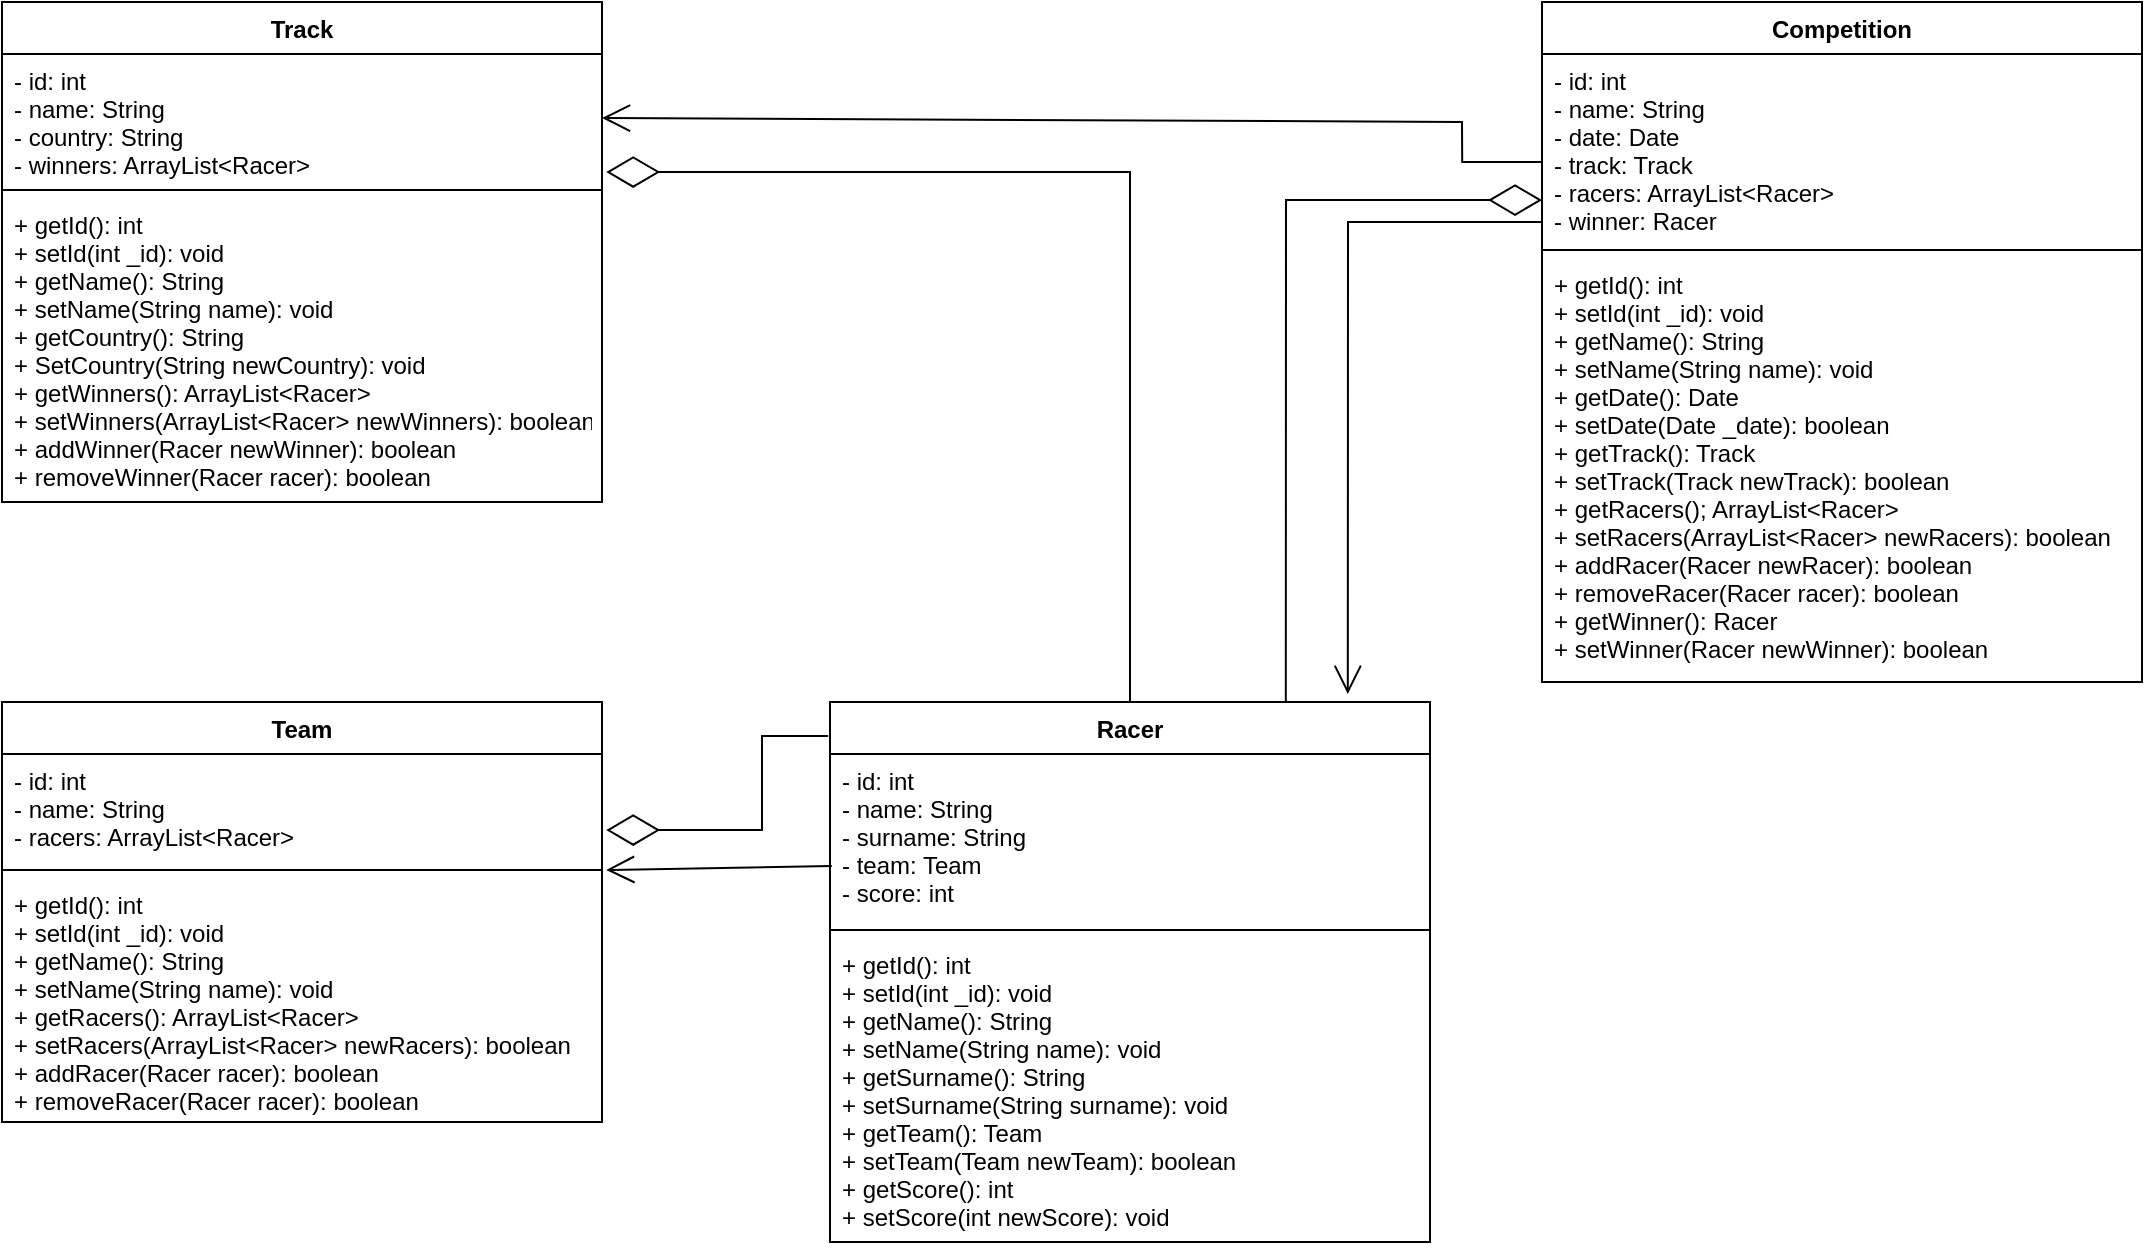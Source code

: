 <mxfile version="14.4.8" type="device"><diagram id="dU0qawMXYRAM4AdURFt-" name="Page-1"><mxGraphModel dx="1114" dy="1120" grid="1" gridSize="10" guides="1" tooltips="1" connect="1" arrows="1" fold="1" page="1" pageScale="1" pageWidth="827" pageHeight="1169" math="0" shadow="0"><root><mxCell id="0"/><mxCell id="1" parent="0"/><mxCell id="IJQ3sb-EQk-WaLsvbPCc-9" value="Team" style="swimlane;fontStyle=1;align=center;verticalAlign=top;childLayout=stackLayout;horizontal=1;startSize=26;horizontalStack=0;resizeParent=1;resizeParentMax=0;resizeLast=0;collapsible=1;marginBottom=0;" parent="1" vertex="1"><mxGeometry y="400" width="300" height="210" as="geometry"><mxRectangle x="140" y="130" width="100" height="26" as="alternateBounds"/></mxGeometry></mxCell><mxCell id="IJQ3sb-EQk-WaLsvbPCc-10" value="- id: int&#10;- name: String&#10;- racers: ArrayList&lt;Racer&gt;" style="text;strokeColor=none;fillColor=none;align=left;verticalAlign=top;spacingLeft=4;spacingRight=4;overflow=hidden;rotatable=0;points=[[0,0.5],[1,0.5]];portConstraint=eastwest;" parent="IJQ3sb-EQk-WaLsvbPCc-9" vertex="1"><mxGeometry y="26" width="300" height="54" as="geometry"/></mxCell><mxCell id="IJQ3sb-EQk-WaLsvbPCc-11" value="" style="line;strokeWidth=1;fillColor=none;align=left;verticalAlign=middle;spacingTop=-1;spacingLeft=3;spacingRight=3;rotatable=0;labelPosition=right;points=[];portConstraint=eastwest;" parent="IJQ3sb-EQk-WaLsvbPCc-9" vertex="1"><mxGeometry y="80" width="300" height="8" as="geometry"/></mxCell><mxCell id="IJQ3sb-EQk-WaLsvbPCc-12" value="+ getId(): int&#10;+ setId(int _id): void&#10;+ getName(): String&#10;+ setName(String name): void&#10;+ getRacers(): ArrayList&lt;Racer&gt;&#10;+ setRacers(ArrayList&lt;Racer&gt; newRacers): boolean&#10;+ addRacer(Racer racer): boolean&#10;+ removeRacer(Racer racer): boolean" style="text;strokeColor=none;fillColor=none;align=left;verticalAlign=top;spacingLeft=4;spacingRight=4;overflow=hidden;rotatable=0;points=[[0,0.5],[1,0.5]];portConstraint=eastwest;" parent="IJQ3sb-EQk-WaLsvbPCc-9" vertex="1"><mxGeometry y="88" width="300" height="122" as="geometry"/></mxCell><mxCell id="IJQ3sb-EQk-WaLsvbPCc-17" value="Racer" style="swimlane;fontStyle=1;align=center;verticalAlign=top;childLayout=stackLayout;horizontal=1;startSize=26;horizontalStack=0;resizeParent=1;resizeParentMax=0;resizeLast=0;collapsible=1;marginBottom=0;" parent="1" vertex="1"><mxGeometry x="414" y="400" width="300" height="270" as="geometry"><mxRectangle x="140" y="130" width="100" height="26" as="alternateBounds"/></mxGeometry></mxCell><mxCell id="IJQ3sb-EQk-WaLsvbPCc-18" value="- id: int&#10;- name: String&#10;- surname: String&#10;- team: Team&#10;- score: int" style="text;strokeColor=none;fillColor=none;align=left;verticalAlign=top;spacingLeft=4;spacingRight=4;overflow=hidden;rotatable=0;points=[[0,0.5],[1,0.5]];portConstraint=eastwest;" parent="IJQ3sb-EQk-WaLsvbPCc-17" vertex="1"><mxGeometry y="26" width="300" height="84" as="geometry"/></mxCell><mxCell id="IJQ3sb-EQk-WaLsvbPCc-19" value="" style="line;strokeWidth=1;fillColor=none;align=left;verticalAlign=middle;spacingTop=-1;spacingLeft=3;spacingRight=3;rotatable=0;labelPosition=right;points=[];portConstraint=eastwest;" parent="IJQ3sb-EQk-WaLsvbPCc-17" vertex="1"><mxGeometry y="110" width="300" height="8" as="geometry"/></mxCell><mxCell id="IJQ3sb-EQk-WaLsvbPCc-20" value="+ getId(): int&#10;+ setId(int _id): void&#10;+ getName(): String&#10;+ setName(String name): void&#10;+ getSurname(): String&#10;+ setSurname(String surname): void&#10;+ getTeam(): Team&#10;+ setTeam(Team newTeam): boolean&#10;+ getScore(): int&#10;+ setScore(int newScore): void" style="text;strokeColor=none;fillColor=none;align=left;verticalAlign=top;spacingLeft=4;spacingRight=4;overflow=hidden;rotatable=0;points=[[0,0.5],[1,0.5]];portConstraint=eastwest;" parent="IJQ3sb-EQk-WaLsvbPCc-17" vertex="1"><mxGeometry y="118" width="300" height="152" as="geometry"/></mxCell><mxCell id="IJQ3sb-EQk-WaLsvbPCc-21" value="Track" style="swimlane;fontStyle=1;align=center;verticalAlign=top;childLayout=stackLayout;horizontal=1;startSize=26;horizontalStack=0;resizeParent=1;resizeParentMax=0;resizeLast=0;collapsible=1;marginBottom=0;" parent="1" vertex="1"><mxGeometry y="50" width="300" height="250" as="geometry"><mxRectangle x="140" y="130" width="100" height="26" as="alternateBounds"/></mxGeometry></mxCell><mxCell id="IJQ3sb-EQk-WaLsvbPCc-22" value="- id: int&#10;- name: String&#10;- country: String&#10;- winners: ArrayList&lt;Racer&gt;" style="text;strokeColor=none;fillColor=none;align=left;verticalAlign=top;spacingLeft=4;spacingRight=4;overflow=hidden;rotatable=0;points=[[0,0.5],[1,0.5]];portConstraint=eastwest;" parent="IJQ3sb-EQk-WaLsvbPCc-21" vertex="1"><mxGeometry y="26" width="300" height="64" as="geometry"/></mxCell><mxCell id="IJQ3sb-EQk-WaLsvbPCc-23" value="" style="line;strokeWidth=1;fillColor=none;align=left;verticalAlign=middle;spacingTop=-1;spacingLeft=3;spacingRight=3;rotatable=0;labelPosition=right;points=[];portConstraint=eastwest;" parent="IJQ3sb-EQk-WaLsvbPCc-21" vertex="1"><mxGeometry y="90" width="300" height="8" as="geometry"/></mxCell><mxCell id="IJQ3sb-EQk-WaLsvbPCc-24" value="+ getId(): int&#10;+ setId(int _id): void&#10;+ getName(): String&#10;+ setName(String name): void&#10;+ getCountry(): String&#10;+ SetCountry(String newCountry): void&#10;+ getWinners(): ArrayList&lt;Racer&gt;&#10;+ setWinners(ArrayList&lt;Racer&gt; newWinners): boolean&#10;+ addWinner(Racer newWinner): boolean&#10;+ removeWinner(Racer racer): boolean" style="text;strokeColor=none;fillColor=none;align=left;verticalAlign=top;spacingLeft=4;spacingRight=4;overflow=hidden;rotatable=0;points=[[0,0.5],[1,0.5]];portConstraint=eastwest;" parent="IJQ3sb-EQk-WaLsvbPCc-21" vertex="1"><mxGeometry y="98" width="300" height="152" as="geometry"/></mxCell><mxCell id="IJQ3sb-EQk-WaLsvbPCc-25" value="Competition" style="swimlane;fontStyle=1;align=center;verticalAlign=top;childLayout=stackLayout;horizontal=1;startSize=26;horizontalStack=0;resizeParent=1;resizeParentMax=0;resizeLast=0;collapsible=1;marginBottom=0;" parent="1" vertex="1"><mxGeometry x="770" y="50" width="300" height="340" as="geometry"><mxRectangle x="140" y="130" width="100" height="26" as="alternateBounds"/></mxGeometry></mxCell><mxCell id="IJQ3sb-EQk-WaLsvbPCc-26" value="- id: int&#10;- name: String&#10;- date: Date&#10;- track: Track&#10;- racers: ArrayList&lt;Racer&gt;&#10;- winner: Racer" style="text;strokeColor=none;fillColor=none;align=left;verticalAlign=top;spacingLeft=4;spacingRight=4;overflow=hidden;rotatable=0;points=[[0,0.5],[1,0.5]];portConstraint=eastwest;" parent="IJQ3sb-EQk-WaLsvbPCc-25" vertex="1"><mxGeometry y="26" width="300" height="94" as="geometry"/></mxCell><mxCell id="IJQ3sb-EQk-WaLsvbPCc-27" value="" style="line;strokeWidth=1;fillColor=none;align=left;verticalAlign=middle;spacingTop=-1;spacingLeft=3;spacingRight=3;rotatable=0;labelPosition=right;points=[];portConstraint=eastwest;" parent="IJQ3sb-EQk-WaLsvbPCc-25" vertex="1"><mxGeometry y="120" width="300" height="8" as="geometry"/></mxCell><mxCell id="IJQ3sb-EQk-WaLsvbPCc-28" value="+ getId(): int&#10;+ setId(int _id): void&#10;+ getName(): String&#10;+ setName(String name): void&#10;+ getDate(): Date&#10;+ setDate(Date _date): boolean&#10;+ getTrack(): Track&#10;+ setTrack(Track newTrack): boolean&#10;+ getRacers(); ArrayList&lt;Racer&gt;&#10;+ setRacers(ArrayList&lt;Racer&gt; newRacers): boolean&#10;+ addRacer(Racer newRacer): boolean&#10;+ removeRacer(Racer racer): boolean&#10;+ getWinner(): Racer&#10;+ setWinner(Racer newWinner): boolean" style="text;strokeColor=none;fillColor=none;align=left;verticalAlign=top;spacingLeft=4;spacingRight=4;overflow=hidden;rotatable=0;points=[[0,0.5],[1,0.5]];portConstraint=eastwest;" parent="IJQ3sb-EQk-WaLsvbPCc-25" vertex="1"><mxGeometry y="128" width="300" height="212" as="geometry"/></mxCell><mxCell id="IJQ3sb-EQk-WaLsvbPCc-29" value="" style="endArrow=open;endFill=1;endSize=12;html=1;exitX=0.003;exitY=0.667;exitDx=0;exitDy=0;exitPerimeter=0;entryX=1.007;entryY=1.074;entryDx=0;entryDy=0;entryPerimeter=0;" parent="1" source="IJQ3sb-EQk-WaLsvbPCc-18" target="IJQ3sb-EQk-WaLsvbPCc-10" edge="1"><mxGeometry width="160" relative="1" as="geometry"><mxPoint x="383.5" y="500" as="sourcePoint"/><mxPoint x="340" y="440" as="targetPoint"/></mxGeometry></mxCell><mxCell id="IJQ3sb-EQk-WaLsvbPCc-30" value="" style="endArrow=diamondThin;endFill=0;endSize=24;html=1;entryX=1.007;entryY=0.704;entryDx=0;entryDy=0;exitX=-0.003;exitY=0.063;exitDx=0;exitDy=0;exitPerimeter=0;rounded=0;entryPerimeter=0;" parent="1" source="IJQ3sb-EQk-WaLsvbPCc-17" target="IJQ3sb-EQk-WaLsvbPCc-10" edge="1"><mxGeometry width="160" relative="1" as="geometry"><mxPoint x="370" y="380" as="sourcePoint"/><mxPoint x="530" y="380" as="targetPoint"/><Array as="points"><mxPoint x="380" y="417"/><mxPoint x="380" y="464"/></Array></mxGeometry></mxCell><mxCell id="IJQ3sb-EQk-WaLsvbPCc-31" value="" style="endArrow=diamondThin;endFill=0;endSize=24;html=1;entryX=1.007;entryY=0.922;entryDx=0;entryDy=0;exitX=0.5;exitY=0;exitDx=0;exitDy=0;rounded=0;entryPerimeter=0;" parent="1" source="IJQ3sb-EQk-WaLsvbPCc-17" target="IJQ3sb-EQk-WaLsvbPCc-22" edge="1"><mxGeometry width="160" relative="1" as="geometry"><mxPoint x="617.0" y="290.01" as="sourcePoint"/><mxPoint x="450.0" y="337.016" as="targetPoint"/><Array as="points"><mxPoint x="564" y="135"/><mxPoint x="528" y="135"/></Array></mxGeometry></mxCell><mxCell id="IJQ3sb-EQk-WaLsvbPCc-32" value="" style="endArrow=diamondThin;endFill=0;endSize=24;html=1;entryX=0;entryY=0.777;entryDx=0;entryDy=0;exitX=0.5;exitY=0;exitDx=0;exitDy=0;rounded=0;entryPerimeter=0;" parent="1" target="IJQ3sb-EQk-WaLsvbPCc-26" edge="1"><mxGeometry width="160" relative="1" as="geometry"><mxPoint x="641.9" y="400" as="sourcePoint"/><mxPoint x="464.0" y="135.008" as="targetPoint"/><Array as="points"><mxPoint x="642" y="149"/></Array></mxGeometry></mxCell><mxCell id="IJQ3sb-EQk-WaLsvbPCc-33" value="" style="endArrow=open;endFill=1;endSize=12;html=1;entryX=0.863;entryY=-0.015;entryDx=0;entryDy=0;entryPerimeter=0;rounded=0;" parent="1" target="IJQ3sb-EQk-WaLsvbPCc-17" edge="1"><mxGeometry width="160" relative="1" as="geometry"><mxPoint x="770" y="160" as="sourcePoint"/><mxPoint x="645.2" y="161.966" as="targetPoint"/><Array as="points"><mxPoint x="673" y="160"/></Array></mxGeometry></mxCell><mxCell id="IJQ3sb-EQk-WaLsvbPCc-34" value="" style="endArrow=open;endFill=1;endSize=12;html=1;entryX=1;entryY=0.5;entryDx=0;entryDy=0;rounded=0;" parent="1" target="IJQ3sb-EQk-WaLsvbPCc-22" edge="1"><mxGeometry width="160" relative="1" as="geometry"><mxPoint x="770" y="130" as="sourcePoint"/><mxPoint x="730.0" y="365.95" as="targetPoint"/><Array as="points"><mxPoint x="730.1" y="130"/><mxPoint x="730" y="110"/></Array></mxGeometry></mxCell></root></mxGraphModel></diagram></mxfile>